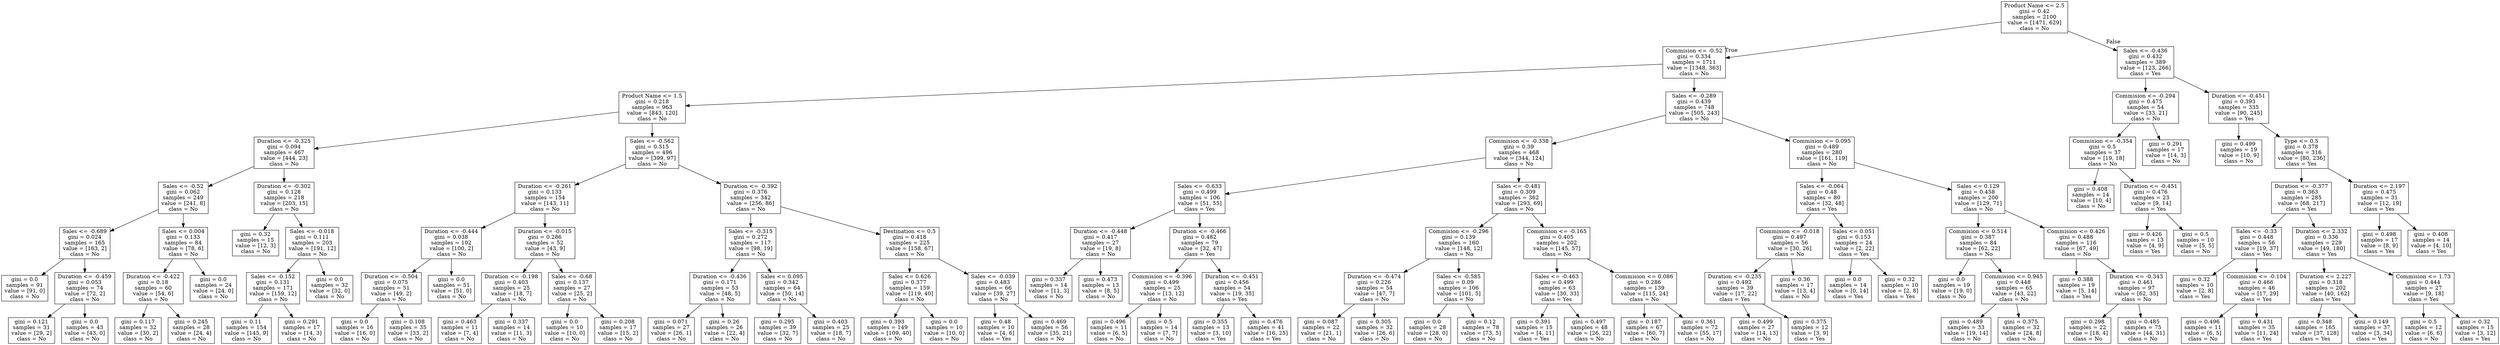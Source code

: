 digraph Tree {
node [shape=box] ;
0 [label="Product Name <= 2.5\ngini = 0.42\nsamples = 2100\nvalue = [1471, 629]\nclass = No"] ;
1 [label="Commision <= -0.52\ngini = 0.334\nsamples = 1711\nvalue = [1348, 363]\nclass = No"] ;
0 -> 1 [labeldistance=2.5, labelangle=45, headlabel="True"] ;
2 [label="Product Name <= 1.5\ngini = 0.218\nsamples = 963\nvalue = [843, 120]\nclass = No"] ;
1 -> 2 ;
3 [label="Duration <= -0.325\ngini = 0.094\nsamples = 467\nvalue = [444, 23]\nclass = No"] ;
2 -> 3 ;
4 [label="Sales <= -0.52\ngini = 0.062\nsamples = 249\nvalue = [241, 8]\nclass = No"] ;
3 -> 4 ;
5 [label="Sales <= -0.689\ngini = 0.024\nsamples = 165\nvalue = [163, 2]\nclass = No"] ;
4 -> 5 ;
6 [label="gini = 0.0\nsamples = 91\nvalue = [91, 0]\nclass = No"] ;
5 -> 6 ;
7 [label="Duration <= -0.459\ngini = 0.053\nsamples = 74\nvalue = [72, 2]\nclass = No"] ;
5 -> 7 ;
8 [label="gini = 0.121\nsamples = 31\nvalue = [29, 2]\nclass = No"] ;
7 -> 8 ;
9 [label="gini = 0.0\nsamples = 43\nvalue = [43, 0]\nclass = No"] ;
7 -> 9 ;
10 [label="Sales <= 0.004\ngini = 0.133\nsamples = 84\nvalue = [78, 6]\nclass = No"] ;
4 -> 10 ;
11 [label="Duration <= -0.422\ngini = 0.18\nsamples = 60\nvalue = [54, 6]\nclass = No"] ;
10 -> 11 ;
12 [label="gini = 0.117\nsamples = 32\nvalue = [30, 2]\nclass = No"] ;
11 -> 12 ;
13 [label="gini = 0.245\nsamples = 28\nvalue = [24, 4]\nclass = No"] ;
11 -> 13 ;
14 [label="gini = 0.0\nsamples = 24\nvalue = [24, 0]\nclass = No"] ;
10 -> 14 ;
15 [label="Duration <= -0.302\ngini = 0.128\nsamples = 218\nvalue = [203, 15]\nclass = No"] ;
3 -> 15 ;
16 [label="gini = 0.32\nsamples = 15\nvalue = [12, 3]\nclass = No"] ;
15 -> 16 ;
17 [label="Sales <= -0.018\ngini = 0.111\nsamples = 203\nvalue = [191, 12]\nclass = No"] ;
15 -> 17 ;
18 [label="Sales <= -0.152\ngini = 0.131\nsamples = 171\nvalue = [159, 12]\nclass = No"] ;
17 -> 18 ;
19 [label="gini = 0.11\nsamples = 154\nvalue = [145, 9]\nclass = No"] ;
18 -> 19 ;
20 [label="gini = 0.291\nsamples = 17\nvalue = [14, 3]\nclass = No"] ;
18 -> 20 ;
21 [label="gini = 0.0\nsamples = 32\nvalue = [32, 0]\nclass = No"] ;
17 -> 21 ;
22 [label="Sales <= -0.562\ngini = 0.315\nsamples = 496\nvalue = [399, 97]\nclass = No"] ;
2 -> 22 ;
23 [label="Duration <= -0.261\ngini = 0.133\nsamples = 154\nvalue = [143, 11]\nclass = No"] ;
22 -> 23 ;
24 [label="Duration <= -0.444\ngini = 0.038\nsamples = 102\nvalue = [100, 2]\nclass = No"] ;
23 -> 24 ;
25 [label="Duration <= -0.504\ngini = 0.075\nsamples = 51\nvalue = [49, 2]\nclass = No"] ;
24 -> 25 ;
26 [label="gini = 0.0\nsamples = 16\nvalue = [16, 0]\nclass = No"] ;
25 -> 26 ;
27 [label="gini = 0.108\nsamples = 35\nvalue = [33, 2]\nclass = No"] ;
25 -> 27 ;
28 [label="gini = 0.0\nsamples = 51\nvalue = [51, 0]\nclass = No"] ;
24 -> 28 ;
29 [label="Duration <= -0.015\ngini = 0.286\nsamples = 52\nvalue = [43, 9]\nclass = No"] ;
23 -> 29 ;
30 [label="Duration <= -0.198\ngini = 0.403\nsamples = 25\nvalue = [18, 7]\nclass = No"] ;
29 -> 30 ;
31 [label="gini = 0.463\nsamples = 11\nvalue = [7, 4]\nclass = No"] ;
30 -> 31 ;
32 [label="gini = 0.337\nsamples = 14\nvalue = [11, 3]\nclass = No"] ;
30 -> 32 ;
33 [label="Sales <= -0.68\ngini = 0.137\nsamples = 27\nvalue = [25, 2]\nclass = No"] ;
29 -> 33 ;
34 [label="gini = 0.0\nsamples = 10\nvalue = [10, 0]\nclass = No"] ;
33 -> 34 ;
35 [label="gini = 0.208\nsamples = 17\nvalue = [15, 2]\nclass = No"] ;
33 -> 35 ;
36 [label="Duration <= -0.392\ngini = 0.376\nsamples = 342\nvalue = [256, 86]\nclass = No"] ;
22 -> 36 ;
37 [label="Sales <= -0.315\ngini = 0.272\nsamples = 117\nvalue = [98, 19]\nclass = No"] ;
36 -> 37 ;
38 [label="Duration <= -0.436\ngini = 0.171\nsamples = 53\nvalue = [48, 5]\nclass = No"] ;
37 -> 38 ;
39 [label="gini = 0.071\nsamples = 27\nvalue = [26, 1]\nclass = No"] ;
38 -> 39 ;
40 [label="gini = 0.26\nsamples = 26\nvalue = [22, 4]\nclass = No"] ;
38 -> 40 ;
41 [label="Sales <= 0.095\ngini = 0.342\nsamples = 64\nvalue = [50, 14]\nclass = No"] ;
37 -> 41 ;
42 [label="gini = 0.295\nsamples = 39\nvalue = [32, 7]\nclass = No"] ;
41 -> 42 ;
43 [label="gini = 0.403\nsamples = 25\nvalue = [18, 7]\nclass = No"] ;
41 -> 43 ;
44 [label="Destination <= 0.5\ngini = 0.418\nsamples = 225\nvalue = [158, 67]\nclass = No"] ;
36 -> 44 ;
45 [label="Sales <= 0.626\ngini = 0.377\nsamples = 159\nvalue = [119, 40]\nclass = No"] ;
44 -> 45 ;
46 [label="gini = 0.393\nsamples = 149\nvalue = [109, 40]\nclass = No"] ;
45 -> 46 ;
47 [label="gini = 0.0\nsamples = 10\nvalue = [10, 0]\nclass = No"] ;
45 -> 47 ;
48 [label="Sales <= -0.039\ngini = 0.483\nsamples = 66\nvalue = [39, 27]\nclass = No"] ;
44 -> 48 ;
49 [label="gini = 0.48\nsamples = 10\nvalue = [4, 6]\nclass = Yes"] ;
48 -> 49 ;
50 [label="gini = 0.469\nsamples = 56\nvalue = [35, 21]\nclass = No"] ;
48 -> 50 ;
51 [label="Sales <= -0.289\ngini = 0.439\nsamples = 748\nvalue = [505, 243]\nclass = No"] ;
1 -> 51 ;
52 [label="Commision <= -0.338\ngini = 0.39\nsamples = 468\nvalue = [344, 124]\nclass = No"] ;
51 -> 52 ;
53 [label="Sales <= -0.633\ngini = 0.499\nsamples = 106\nvalue = [51, 55]\nclass = Yes"] ;
52 -> 53 ;
54 [label="Duration <= -0.448\ngini = 0.417\nsamples = 27\nvalue = [19, 8]\nclass = No"] ;
53 -> 54 ;
55 [label="gini = 0.337\nsamples = 14\nvalue = [11, 3]\nclass = No"] ;
54 -> 55 ;
56 [label="gini = 0.473\nsamples = 13\nvalue = [8, 5]\nclass = No"] ;
54 -> 56 ;
57 [label="Duration <= -0.466\ngini = 0.482\nsamples = 79\nvalue = [32, 47]\nclass = Yes"] ;
53 -> 57 ;
58 [label="Commision <= -0.396\ngini = 0.499\nsamples = 25\nvalue = [13, 12]\nclass = No"] ;
57 -> 58 ;
59 [label="gini = 0.496\nsamples = 11\nvalue = [6, 5]\nclass = No"] ;
58 -> 59 ;
60 [label="gini = 0.5\nsamples = 14\nvalue = [7, 7]\nclass = No"] ;
58 -> 60 ;
61 [label="Duration <= -0.451\ngini = 0.456\nsamples = 54\nvalue = [19, 35]\nclass = Yes"] ;
57 -> 61 ;
62 [label="gini = 0.355\nsamples = 13\nvalue = [3, 10]\nclass = Yes"] ;
61 -> 62 ;
63 [label="gini = 0.476\nsamples = 41\nvalue = [16, 25]\nclass = Yes"] ;
61 -> 63 ;
64 [label="Sales <= -0.481\ngini = 0.309\nsamples = 362\nvalue = [293, 69]\nclass = No"] ;
52 -> 64 ;
65 [label="Commision <= -0.296\ngini = 0.139\nsamples = 160\nvalue = [148, 12]\nclass = No"] ;
64 -> 65 ;
66 [label="Duration <= -0.474\ngini = 0.226\nsamples = 54\nvalue = [47, 7]\nclass = No"] ;
65 -> 66 ;
67 [label="gini = 0.087\nsamples = 22\nvalue = [21, 1]\nclass = No"] ;
66 -> 67 ;
68 [label="gini = 0.305\nsamples = 32\nvalue = [26, 6]\nclass = No"] ;
66 -> 68 ;
69 [label="Sales <= -0.585\ngini = 0.09\nsamples = 106\nvalue = [101, 5]\nclass = No"] ;
65 -> 69 ;
70 [label="gini = 0.0\nsamples = 28\nvalue = [28, 0]\nclass = No"] ;
69 -> 70 ;
71 [label="gini = 0.12\nsamples = 78\nvalue = [73, 5]\nclass = No"] ;
69 -> 71 ;
72 [label="Commision <= -0.165\ngini = 0.405\nsamples = 202\nvalue = [145, 57]\nclass = No"] ;
64 -> 72 ;
73 [label="Sales <= -0.463\ngini = 0.499\nsamples = 63\nvalue = [30, 33]\nclass = Yes"] ;
72 -> 73 ;
74 [label="gini = 0.391\nsamples = 15\nvalue = [4, 11]\nclass = Yes"] ;
73 -> 74 ;
75 [label="gini = 0.497\nsamples = 48\nvalue = [26, 22]\nclass = No"] ;
73 -> 75 ;
76 [label="Commision <= 0.086\ngini = 0.286\nsamples = 139\nvalue = [115, 24]\nclass = No"] ;
72 -> 76 ;
77 [label="gini = 0.187\nsamples = 67\nvalue = [60, 7]\nclass = No"] ;
76 -> 77 ;
78 [label="gini = 0.361\nsamples = 72\nvalue = [55, 17]\nclass = No"] ;
76 -> 78 ;
79 [label="Commision <= 0.095\ngini = 0.489\nsamples = 280\nvalue = [161, 119]\nclass = No"] ;
51 -> 79 ;
80 [label="Sales <= -0.064\ngini = 0.48\nsamples = 80\nvalue = [32, 48]\nclass = Yes"] ;
79 -> 80 ;
81 [label="Commision <= -0.018\ngini = 0.497\nsamples = 56\nvalue = [30, 26]\nclass = No"] ;
80 -> 81 ;
82 [label="Duration <= -0.235\ngini = 0.492\nsamples = 39\nvalue = [17, 22]\nclass = Yes"] ;
81 -> 82 ;
83 [label="gini = 0.499\nsamples = 27\nvalue = [14, 13]\nclass = No"] ;
82 -> 83 ;
84 [label="gini = 0.375\nsamples = 12\nvalue = [3, 9]\nclass = Yes"] ;
82 -> 84 ;
85 [label="gini = 0.36\nsamples = 17\nvalue = [13, 4]\nclass = No"] ;
81 -> 85 ;
86 [label="Sales <= 0.051\ngini = 0.153\nsamples = 24\nvalue = [2, 22]\nclass = Yes"] ;
80 -> 86 ;
87 [label="gini = 0.0\nsamples = 14\nvalue = [0, 14]\nclass = Yes"] ;
86 -> 87 ;
88 [label="gini = 0.32\nsamples = 10\nvalue = [2, 8]\nclass = Yes"] ;
86 -> 88 ;
89 [label="Sales <= 0.129\ngini = 0.458\nsamples = 200\nvalue = [129, 71]\nclass = No"] ;
79 -> 89 ;
90 [label="Commision <= 0.514\ngini = 0.387\nsamples = 84\nvalue = [62, 22]\nclass = No"] ;
89 -> 90 ;
91 [label="gini = 0.0\nsamples = 19\nvalue = [19, 0]\nclass = No"] ;
90 -> 91 ;
92 [label="Commision <= 0.945\ngini = 0.448\nsamples = 65\nvalue = [43, 22]\nclass = No"] ;
90 -> 92 ;
93 [label="gini = 0.489\nsamples = 33\nvalue = [19, 14]\nclass = No"] ;
92 -> 93 ;
94 [label="gini = 0.375\nsamples = 32\nvalue = [24, 8]\nclass = No"] ;
92 -> 94 ;
95 [label="Commision <= 0.426\ngini = 0.488\nsamples = 116\nvalue = [67, 49]\nclass = No"] ;
89 -> 95 ;
96 [label="gini = 0.388\nsamples = 19\nvalue = [5, 14]\nclass = Yes"] ;
95 -> 96 ;
97 [label="Duration <= -0.343\ngini = 0.461\nsamples = 97\nvalue = [62, 35]\nclass = No"] ;
95 -> 97 ;
98 [label="gini = 0.298\nsamples = 22\nvalue = [18, 4]\nclass = No"] ;
97 -> 98 ;
99 [label="gini = 0.485\nsamples = 75\nvalue = [44, 31]\nclass = No"] ;
97 -> 99 ;
100 [label="Sales <= -0.436\ngini = 0.432\nsamples = 389\nvalue = [123, 266]\nclass = Yes"] ;
0 -> 100 [labeldistance=2.5, labelangle=-45, headlabel="False"] ;
101 [label="Commision <= -0.294\ngini = 0.475\nsamples = 54\nvalue = [33, 21]\nclass = No"] ;
100 -> 101 ;
102 [label="Commision <= -0.354\ngini = 0.5\nsamples = 37\nvalue = [19, 18]\nclass = No"] ;
101 -> 102 ;
103 [label="gini = 0.408\nsamples = 14\nvalue = [10, 4]\nclass = No"] ;
102 -> 103 ;
104 [label="Duration <= -0.451\ngini = 0.476\nsamples = 23\nvalue = [9, 14]\nclass = Yes"] ;
102 -> 104 ;
105 [label="gini = 0.426\nsamples = 13\nvalue = [4, 9]\nclass = Yes"] ;
104 -> 105 ;
106 [label="gini = 0.5\nsamples = 10\nvalue = [5, 5]\nclass = No"] ;
104 -> 106 ;
107 [label="gini = 0.291\nsamples = 17\nvalue = [14, 3]\nclass = No"] ;
101 -> 107 ;
108 [label="Duration <= -0.451\ngini = 0.393\nsamples = 335\nvalue = [90, 245]\nclass = Yes"] ;
100 -> 108 ;
109 [label="gini = 0.499\nsamples = 19\nvalue = [10, 9]\nclass = No"] ;
108 -> 109 ;
110 [label="Type <= 0.5\ngini = 0.378\nsamples = 316\nvalue = [80, 236]\nclass = Yes"] ;
108 -> 110 ;
111 [label="Duration <= -0.377\ngini = 0.363\nsamples = 285\nvalue = [68, 217]\nclass = Yes"] ;
110 -> 111 ;
112 [label="Sales <= -0.33\ngini = 0.448\nsamples = 56\nvalue = [19, 37]\nclass = Yes"] ;
111 -> 112 ;
113 [label="gini = 0.32\nsamples = 10\nvalue = [2, 8]\nclass = Yes"] ;
112 -> 113 ;
114 [label="Commision <= -0.104\ngini = 0.466\nsamples = 46\nvalue = [17, 29]\nclass = Yes"] ;
112 -> 114 ;
115 [label="gini = 0.496\nsamples = 11\nvalue = [6, 5]\nclass = No"] ;
114 -> 115 ;
116 [label="gini = 0.431\nsamples = 35\nvalue = [11, 24]\nclass = Yes"] ;
114 -> 116 ;
117 [label="Duration <= 2.332\ngini = 0.336\nsamples = 229\nvalue = [49, 180]\nclass = Yes"] ;
111 -> 117 ;
118 [label="Duration <= 2.227\ngini = 0.318\nsamples = 202\nvalue = [40, 162]\nclass = Yes"] ;
117 -> 118 ;
119 [label="gini = 0.348\nsamples = 165\nvalue = [37, 128]\nclass = Yes"] ;
118 -> 119 ;
120 [label="gini = 0.149\nsamples = 37\nvalue = [3, 34]\nclass = Yes"] ;
118 -> 120 ;
121 [label="Commision <= 1.73\ngini = 0.444\nsamples = 27\nvalue = [9, 18]\nclass = Yes"] ;
117 -> 121 ;
122 [label="gini = 0.5\nsamples = 12\nvalue = [6, 6]\nclass = No"] ;
121 -> 122 ;
123 [label="gini = 0.32\nsamples = 15\nvalue = [3, 12]\nclass = Yes"] ;
121 -> 123 ;
124 [label="Duration <= 2.197\ngini = 0.475\nsamples = 31\nvalue = [12, 19]\nclass = Yes"] ;
110 -> 124 ;
125 [label="gini = 0.498\nsamples = 17\nvalue = [8, 9]\nclass = Yes"] ;
124 -> 125 ;
126 [label="gini = 0.408\nsamples = 14\nvalue = [4, 10]\nclass = Yes"] ;
124 -> 126 ;
}